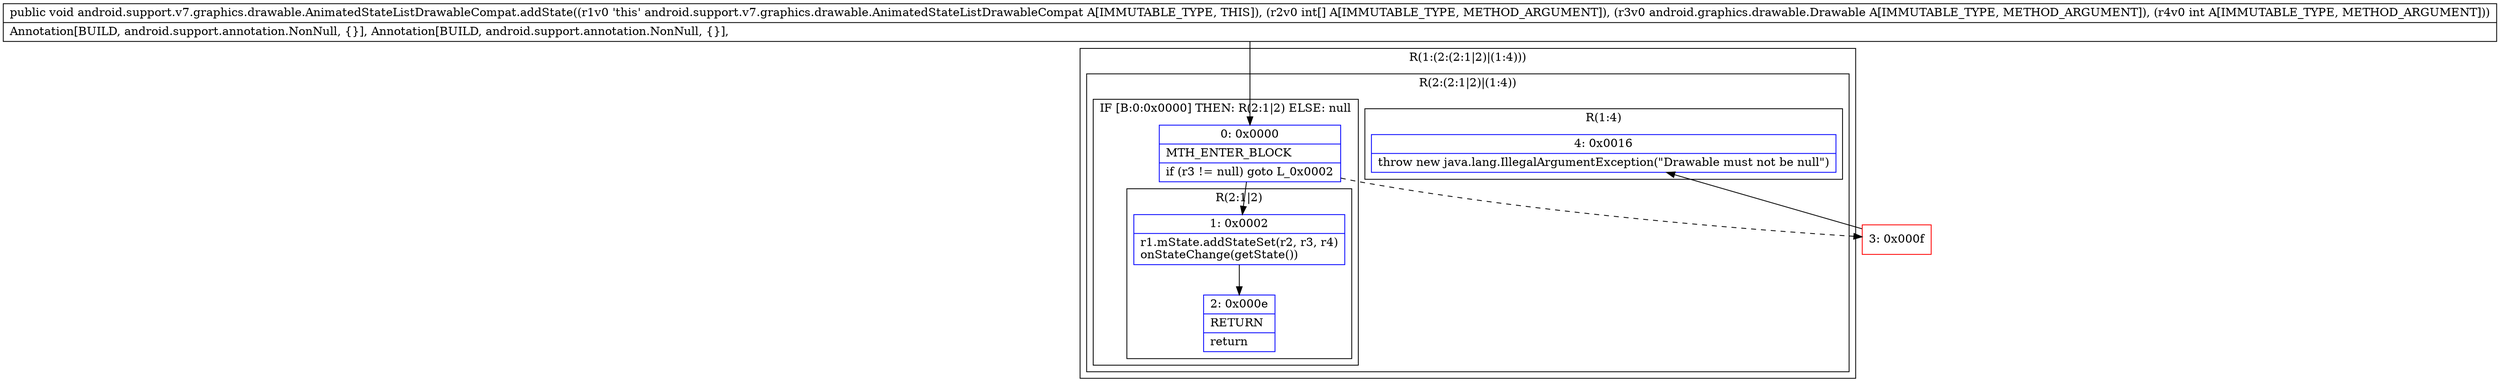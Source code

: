 digraph "CFG forandroid.support.v7.graphics.drawable.AnimatedStateListDrawableCompat.addState([ILandroid\/graphics\/drawable\/Drawable;I)V" {
subgraph cluster_Region_1570826556 {
label = "R(1:(2:(2:1|2)|(1:4)))";
node [shape=record,color=blue];
subgraph cluster_Region_1450761762 {
label = "R(2:(2:1|2)|(1:4))";
node [shape=record,color=blue];
subgraph cluster_IfRegion_215387883 {
label = "IF [B:0:0x0000] THEN: R(2:1|2) ELSE: null";
node [shape=record,color=blue];
Node_0 [shape=record,label="{0\:\ 0x0000|MTH_ENTER_BLOCK\l|if (r3 != null) goto L_0x0002\l}"];
subgraph cluster_Region_1231041844 {
label = "R(2:1|2)";
node [shape=record,color=blue];
Node_1 [shape=record,label="{1\:\ 0x0002|r1.mState.addStateSet(r2, r3, r4)\lonStateChange(getState())\l}"];
Node_2 [shape=record,label="{2\:\ 0x000e|RETURN\l|return\l}"];
}
}
subgraph cluster_Region_332651565 {
label = "R(1:4)";
node [shape=record,color=blue];
Node_4 [shape=record,label="{4\:\ 0x0016|throw new java.lang.IllegalArgumentException(\"Drawable must not be null\")\l}"];
}
}
}
Node_3 [shape=record,color=red,label="{3\:\ 0x000f}"];
MethodNode[shape=record,label="{public void android.support.v7.graphics.drawable.AnimatedStateListDrawableCompat.addState((r1v0 'this' android.support.v7.graphics.drawable.AnimatedStateListDrawableCompat A[IMMUTABLE_TYPE, THIS]), (r2v0 int[] A[IMMUTABLE_TYPE, METHOD_ARGUMENT]), (r3v0 android.graphics.drawable.Drawable A[IMMUTABLE_TYPE, METHOD_ARGUMENT]), (r4v0 int A[IMMUTABLE_TYPE, METHOD_ARGUMENT]))  | Annotation[BUILD, android.support.annotation.NonNull, \{\}], Annotation[BUILD, android.support.annotation.NonNull, \{\}], \l}"];
MethodNode -> Node_0;
Node_0 -> Node_1;
Node_0 -> Node_3[style=dashed];
Node_1 -> Node_2;
Node_3 -> Node_4;
}


